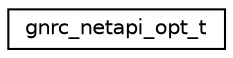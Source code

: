 digraph "Graphical Class Hierarchy"
{
 // LATEX_PDF_SIZE
  edge [fontname="Helvetica",fontsize="10",labelfontname="Helvetica",labelfontsize="10"];
  node [fontname="Helvetica",fontsize="10",shape=record];
  rankdir="LR";
  Node0 [label="gnrc_netapi_opt_t",height=0.2,width=0.4,color="black", fillcolor="white", style="filled",URL="$structgnrc__netapi__opt__t.html",tooltip="Data structure to be send for setting (GNRC_NETAPI_MSG_TYPE_SET) and getting (GNRC_NETAPI_MSG_TYPE_GE..."];
}
